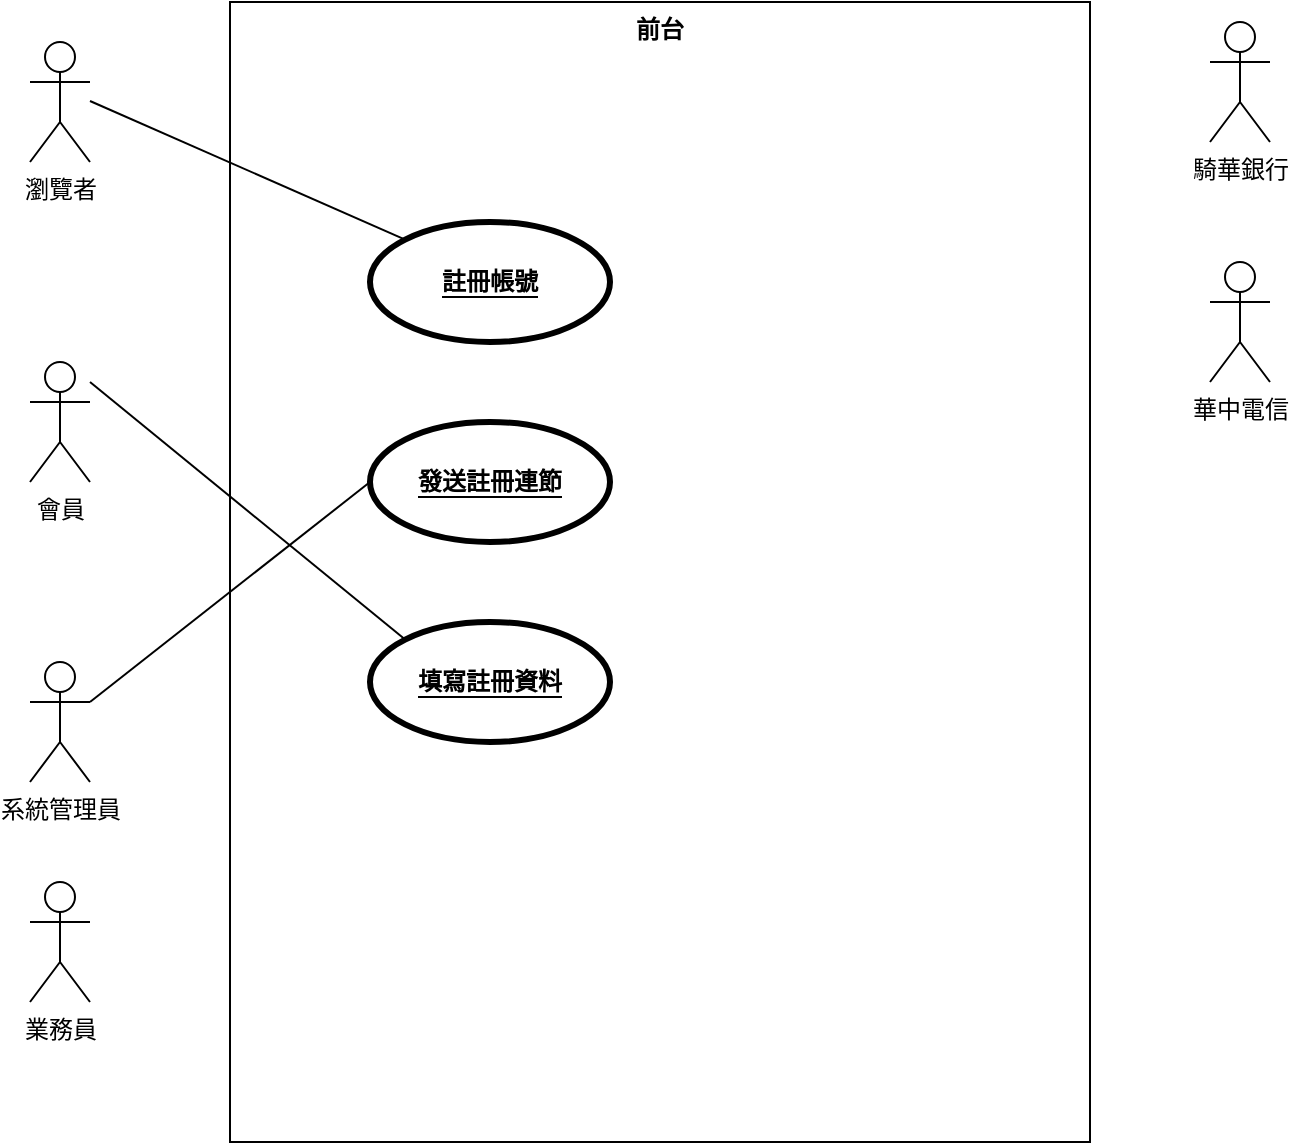 <mxfile version="18.0.2" type="device" pages="2"><diagram id="V7DGzK6TTjDBdNX_tZ4m" name="(b) 小題"><mxGraphModel dx="998" dy="580" grid="1" gridSize="10" guides="1" tooltips="1" connect="1" arrows="1" fold="1" page="1" pageScale="1" pageWidth="827" pageHeight="1169" math="0" shadow="0"><root><mxCell id="0"/><mxCell id="1" parent="0"/><mxCell id="KJRecKm9mlueCyi_k8X7-1" value="前台" style="shape=rect;html=1;verticalAlign=top;fontStyle=1;whiteSpace=wrap;align=center;" vertex="1" parent="1"><mxGeometry x="180" y="410" width="430" height="570" as="geometry"/></mxCell><mxCell id="KJRecKm9mlueCyi_k8X7-2" value="&lt;span style=&quot;background-color: rgb(255, 255, 255);&quot;&gt;註冊帳號&lt;/span&gt;" style="shape=ellipse;html=1;strokeWidth=3;fontStyle=1;whiteSpace=wrap;align=center;perimeter=ellipsePerimeter;labelBackgroundColor=#000000;fontColor=#000000;fillColor=#FFFFFF;strokeColor=#000000;" vertex="1" parent="1"><mxGeometry x="250" y="520" width="120" height="60" as="geometry"/></mxCell><mxCell id="KJRecKm9mlueCyi_k8X7-3" value="瀏覽者" style="shape=umlActor;html=1;verticalLabelPosition=bottom;verticalAlign=top;align=center;" vertex="1" parent="1"><mxGeometry x="80" y="430" width="30" height="60" as="geometry"/></mxCell><mxCell id="KJRecKm9mlueCyi_k8X7-4" value="會員" style="shape=umlActor;html=1;verticalLabelPosition=bottom;verticalAlign=top;align=center;" vertex="1" parent="1"><mxGeometry x="80" y="590" width="30" height="60" as="geometry"/></mxCell><mxCell id="KJRecKm9mlueCyi_k8X7-5" value="騎華銀行" style="shape=umlActor;html=1;verticalLabelPosition=bottom;verticalAlign=top;align=center;" vertex="1" parent="1"><mxGeometry x="670" y="420" width="30" height="60" as="geometry"/></mxCell><mxCell id="KJRecKm9mlueCyi_k8X7-6" value="華中電信&lt;span style=&quot;color: rgba(0, 0, 0, 0); font-family: monospace; font-size: 0px; text-align: start;&quot;&gt;%3CmxGraphModel%3E%3Croot%3E%3CmxCell%20id%3D%220%22%2F%3E%3CmxCell%20id%3D%221%22%20parent%3D%220%22%2F%3E%3CmxCell%20id%3D%222%22%20value%3D%22%E6%A5%AD%E5%8B%99%E5%93%A1%26lt%3Bspan%20style%3D%26quot%3Bcolor%3A%20rgba(0%2C%200%2C%200%2C%200)%3B%20font-family%3A%20monospace%3B%20font-size%3A%200px%3B%20text-align%3A%20start%3B%26quot%3B%26gt%3B%253CmxGraphModel%253E%253Croot%253E%253CmxCell%2520id%253D%25220%2522%252F%253E%253CmxCell%2520id%253D%25221%2522%2520parent%253D%25220%2522%252F%253E%253CmxCell%2520id%253D%25222%2522%2520value%253D%2522ActorName%2522%2520style%253D%2522shape%253DumlActor%253Bhtml%253D1%253BverticalLabelPosition%253Dbottom%253BverticalAlign%253Dtop%253Balign%253Dcenter%253B%2522%2520vertex%253D%25221%2522%2520parent%253D%25221%2522%253E%253CmxGeometry%2520x%253D%252280%2522%2520y%253D%2522430%2522%2520width%253D%252230%2522%2520height%253D%252260%2522%2520as%253D%2522geometry%2522%252F%253E%253C%252FmxCell%253E%253C%252Froot%253E%253C%252FmxGraphModel%253E%26lt%3B%2Fspan%26gt%3B%22%20style%3D%22shape%3DumlActor%3Bhtml%3D1%3BverticalLabelPosition%3Dbottom%3BverticalAlign%3Dtop%3Balign%3Dcenter%3B%22%20vertex%3D%221%22%20parent%3D%221%22%3E%3CmxGeometry%20x%3D%2280%22%20y%3D%22740%22%20width%3D%2230%22%20height%3D%2260%22%20as%3D%22geometry%22%2F%3E%3C%2FmxCell%3E%3C%2Froot%3E%3C%2FmxGraphModel%3E&lt;/span&gt;" style="shape=umlActor;html=1;verticalLabelPosition=bottom;verticalAlign=top;align=center;" vertex="1" parent="1"><mxGeometry x="670" y="540" width="30" height="60" as="geometry"/></mxCell><mxCell id="KJRecKm9mlueCyi_k8X7-7" value="系統管理員" style="shape=umlActor;html=1;verticalLabelPosition=bottom;verticalAlign=top;align=center;" vertex="1" parent="1"><mxGeometry x="80" y="740" width="30" height="60" as="geometry"/></mxCell><mxCell id="KJRecKm9mlueCyi_k8X7-14" value="&lt;span style=&quot;background-color: rgb(255, 255, 255);&quot;&gt;發送註冊連節&lt;/span&gt;" style="shape=ellipse;html=1;strokeWidth=3;fontStyle=1;whiteSpace=wrap;align=center;perimeter=ellipsePerimeter;labelBackgroundColor=#000000;fontColor=#000000;fillColor=#FFFFFF;strokeColor=#000000;" vertex="1" parent="1"><mxGeometry x="250" y="620" width="120" height="60" as="geometry"/></mxCell><mxCell id="KJRecKm9mlueCyi_k8X7-15" value="&lt;span style=&quot;background-color: rgb(255, 255, 255);&quot;&gt;填寫註冊資料&lt;br&gt;&lt;/span&gt;" style="shape=ellipse;html=1;strokeWidth=3;fontStyle=1;whiteSpace=wrap;align=center;perimeter=ellipsePerimeter;labelBackgroundColor=#000000;fontColor=#000000;fillColor=#FFFFFF;strokeColor=#000000;" vertex="1" parent="1"><mxGeometry x="250" y="720" width="120" height="60" as="geometry"/></mxCell><mxCell id="KJRecKm9mlueCyi_k8X7-16" value="" style="edgeStyle=none;html=1;endArrow=none;verticalAlign=bottom;rounded=0;entryX=0;entryY=0;entryDx=0;entryDy=0;" edge="1" parent="1" target="KJRecKm9mlueCyi_k8X7-2"><mxGeometry width="160" relative="1" as="geometry"><mxPoint x="110" y="459.5" as="sourcePoint"/><mxPoint x="270" y="459.5" as="targetPoint"/></mxGeometry></mxCell><mxCell id="KJRecKm9mlueCyi_k8X7-19" value="" style="edgeStyle=none;html=1;endArrow=none;verticalAlign=bottom;rounded=0;entryX=0;entryY=0;entryDx=0;entryDy=0;" edge="1" parent="1" target="KJRecKm9mlueCyi_k8X7-15"><mxGeometry width="160" relative="1" as="geometry"><mxPoint x="110" y="600" as="sourcePoint"/><mxPoint x="267.574" y="768.787" as="targetPoint"/></mxGeometry></mxCell><mxCell id="KJRecKm9mlueCyi_k8X7-20" value="" style="edgeStyle=none;html=1;endArrow=none;verticalAlign=bottom;rounded=0;entryX=0;entryY=0.5;entryDx=0;entryDy=0;exitX=1;exitY=0.333;exitDx=0;exitDy=0;exitPerimeter=0;" edge="1" parent="1" source="KJRecKm9mlueCyi_k8X7-7" target="KJRecKm9mlueCyi_k8X7-14"><mxGeometry width="160" relative="1" as="geometry"><mxPoint x="120" y="610" as="sourcePoint"/><mxPoint x="277.574" y="738.787" as="targetPoint"/></mxGeometry></mxCell><mxCell id="KJRecKm9mlueCyi_k8X7-21" value="業務員" style="shape=umlActor;html=1;verticalLabelPosition=bottom;verticalAlign=top;align=center;" vertex="1" parent="1"><mxGeometry x="80" y="850" width="30" height="60" as="geometry"/></mxCell></root></mxGraphModel></diagram><diagram id="BZPio_Jj3uGKRLuExNS9" name="(d) 小題"><mxGraphModel dx="1422" dy="689" grid="1" gridSize="10" guides="1" tooltips="1" connect="1" arrows="1" fold="1" page="1" pageScale="1" pageWidth="827" pageHeight="1169" math="0" shadow="0"><root><mxCell id="Udvxj7O8KsXDByOM07qp-0"/><mxCell id="Udvxj7O8KsXDByOM07qp-1" parent="Udvxj7O8KsXDByOM07qp-0"/></root></mxGraphModel></diagram></mxfile>